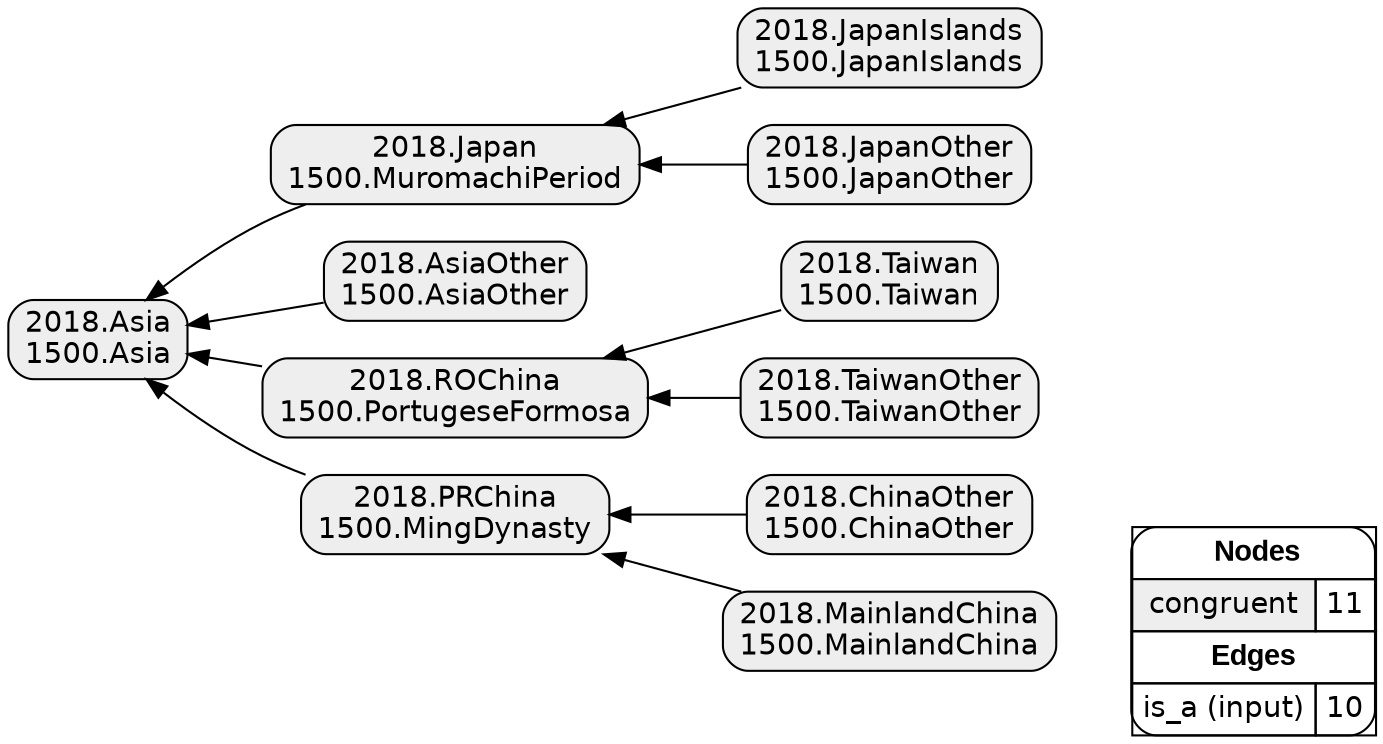 digraph{
rankdir=RL
node[shape=box style="filled,rounded" fillcolor="#EEEEEE" fontname="helvetica"] 
"2018.Asia\n1500.Asia"
"2018.JapanIslands\n1500.JapanIslands"
"2018.JapanOther\n1500.JapanOther"
"2018.Japan\n1500.MuromachiPeriod"
"2018.AsiaOther\n1500.AsiaOther"
"2018.Taiwan\n1500.Taiwan"
"2018.TaiwanOther\n1500.TaiwanOther"
"2018.ChinaOther\n1500.ChinaOther"
"2018.ROChina\n1500.PortugeseFormosa"
"2018.PRChina\n1500.MingDynasty"
"2018.MainlandChina\n1500.MainlandChina"
edge[arrowhead=normal style=solid color="#000000" constraint=true penwidth=1]
"2018.Taiwan\n1500.Taiwan" -> "2018.ROChina\n1500.PortugeseFormosa"
"2018.MainlandChina\n1500.MainlandChina" -> "2018.PRChina\n1500.MingDynasty"
"2018.TaiwanOther\n1500.TaiwanOther" -> "2018.ROChina\n1500.PortugeseFormosa"
"2018.ROChina\n1500.PortugeseFormosa" -> "2018.Asia\n1500.Asia"
"2018.AsiaOther\n1500.AsiaOther" -> "2018.Asia\n1500.Asia"
"2018.Japan\n1500.MuromachiPeriod" -> "2018.Asia\n1500.Asia"
"2018.ChinaOther\n1500.ChinaOther" -> "2018.PRChina\n1500.MingDynasty"
"2018.PRChina\n1500.MingDynasty" -> "2018.Asia\n1500.Asia"
"2018.JapanIslands\n1500.JapanIslands" -> "2018.Japan\n1500.MuromachiPeriod"
"2018.JapanOther\n1500.JapanOther" -> "2018.Japan\n1500.MuromachiPeriod"
edge[arrowhead=normal style=dotted color="#000000" constraint=true penwidth=1]
node[shape=box] 
{rank=source Legend [fillcolor= white margin=0 label=< 
 <TABLE BORDER="0" CELLBORDER="1" CELLSPACING="0" CELLPADDING="4"> 
<TR> <TD COLSPAN="2"><font face="Arial Black"> Nodes</font></TD> </TR> 
<TR> 
 <TD bgcolor="#EEEEEE" fontname="helvetica">congruent</TD> 
 <TD>11</TD> 
 </TR> 
<TR> <TD COLSPAN="2"><font face = "Arial Black"> Edges </font></TD> </TR> 
<TR> 
 <TD><font color ="#000000">is_a (input)</font></TD><TD>10</TD>
</TR>
</TABLE> 
 >] } 
}